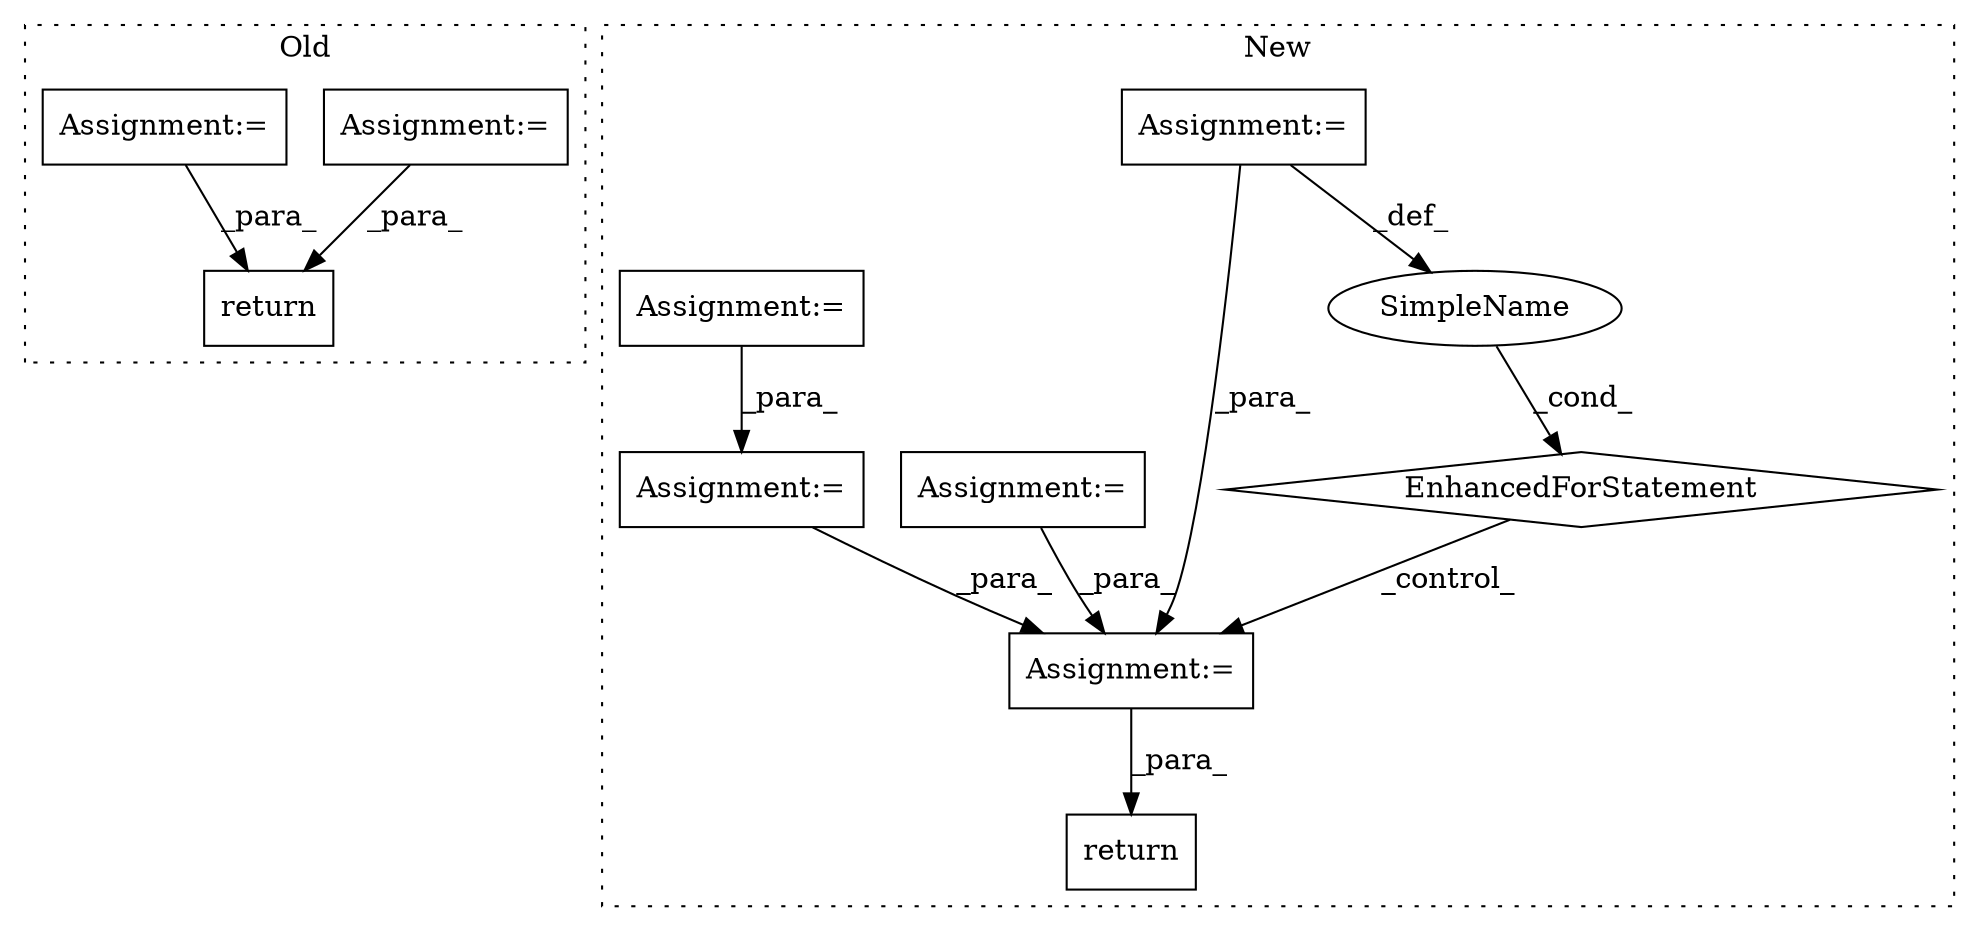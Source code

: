 digraph G {
subgraph cluster0 {
1 [label="return" a="41" s="3114" l="7" shape="box"];
8 [label="Assignment:=" a="7" s="3015" l="1" shape="box"];
11 [label="Assignment:=" a="7" s="2900" l="1" shape="box"];
label = "Old";
style="dotted";
}
subgraph cluster1 {
2 [label="EnhancedForStatement" a="70" s="3852,3929" l="53,2" shape="diamond"];
3 [label="Assignment:=" a="7" s="3852,3929" l="53,2" shape="box"];
4 [label="Assignment:=" a="7" s="3950" l="1" shape="box"];
5 [label="SimpleName" a="42" s="3909" l="8" shape="ellipse"];
6 [label="Assignment:=" a="7" s="3734" l="1" shape="box"];
7 [label="return" a="41" s="4075" l="7" shape="box"];
9 [label="Assignment:=" a="7" s="3659" l="1" shape="box"];
10 [label="Assignment:=" a="7" s="3804" l="1" shape="box"];
label = "New";
style="dotted";
}
2 -> 4 [label="_control_"];
3 -> 4 [label="_para_"];
3 -> 5 [label="_def_"];
4 -> 7 [label="_para_"];
5 -> 2 [label="_cond_"];
6 -> 4 [label="_para_"];
8 -> 1 [label="_para_"];
9 -> 10 [label="_para_"];
10 -> 4 [label="_para_"];
11 -> 1 [label="_para_"];
}